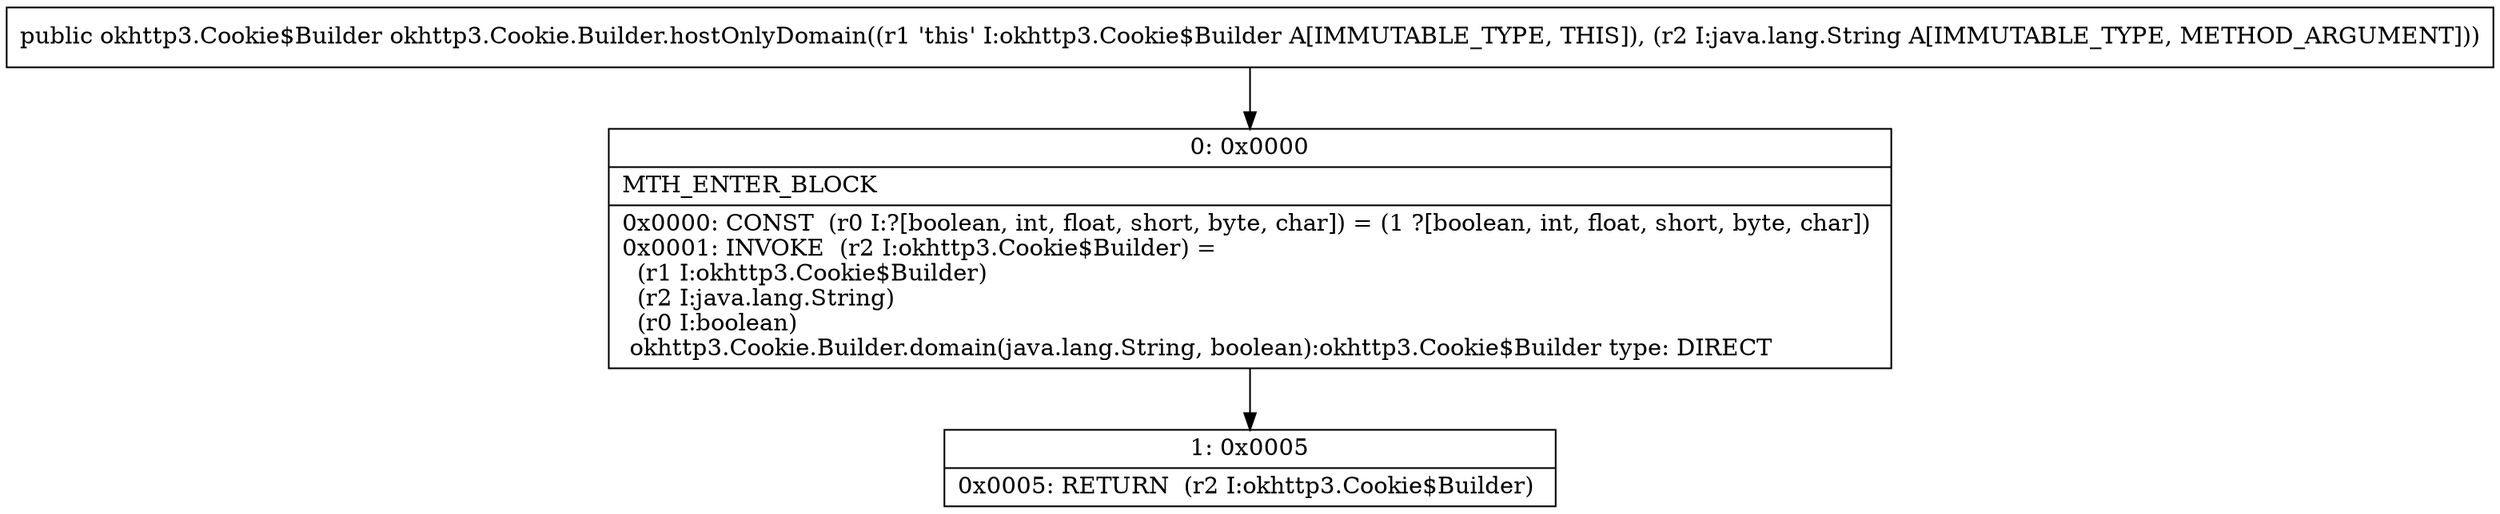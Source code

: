 digraph "CFG forokhttp3.Cookie.Builder.hostOnlyDomain(Ljava\/lang\/String;)Lokhttp3\/Cookie$Builder;" {
Node_0 [shape=record,label="{0\:\ 0x0000|MTH_ENTER_BLOCK\l|0x0000: CONST  (r0 I:?[boolean, int, float, short, byte, char]) = (1 ?[boolean, int, float, short, byte, char]) \l0x0001: INVOKE  (r2 I:okhttp3.Cookie$Builder) = \l  (r1 I:okhttp3.Cookie$Builder)\l  (r2 I:java.lang.String)\l  (r0 I:boolean)\l okhttp3.Cookie.Builder.domain(java.lang.String, boolean):okhttp3.Cookie$Builder type: DIRECT \l}"];
Node_1 [shape=record,label="{1\:\ 0x0005|0x0005: RETURN  (r2 I:okhttp3.Cookie$Builder) \l}"];
MethodNode[shape=record,label="{public okhttp3.Cookie$Builder okhttp3.Cookie.Builder.hostOnlyDomain((r1 'this' I:okhttp3.Cookie$Builder A[IMMUTABLE_TYPE, THIS]), (r2 I:java.lang.String A[IMMUTABLE_TYPE, METHOD_ARGUMENT])) }"];
MethodNode -> Node_0;
Node_0 -> Node_1;
}

